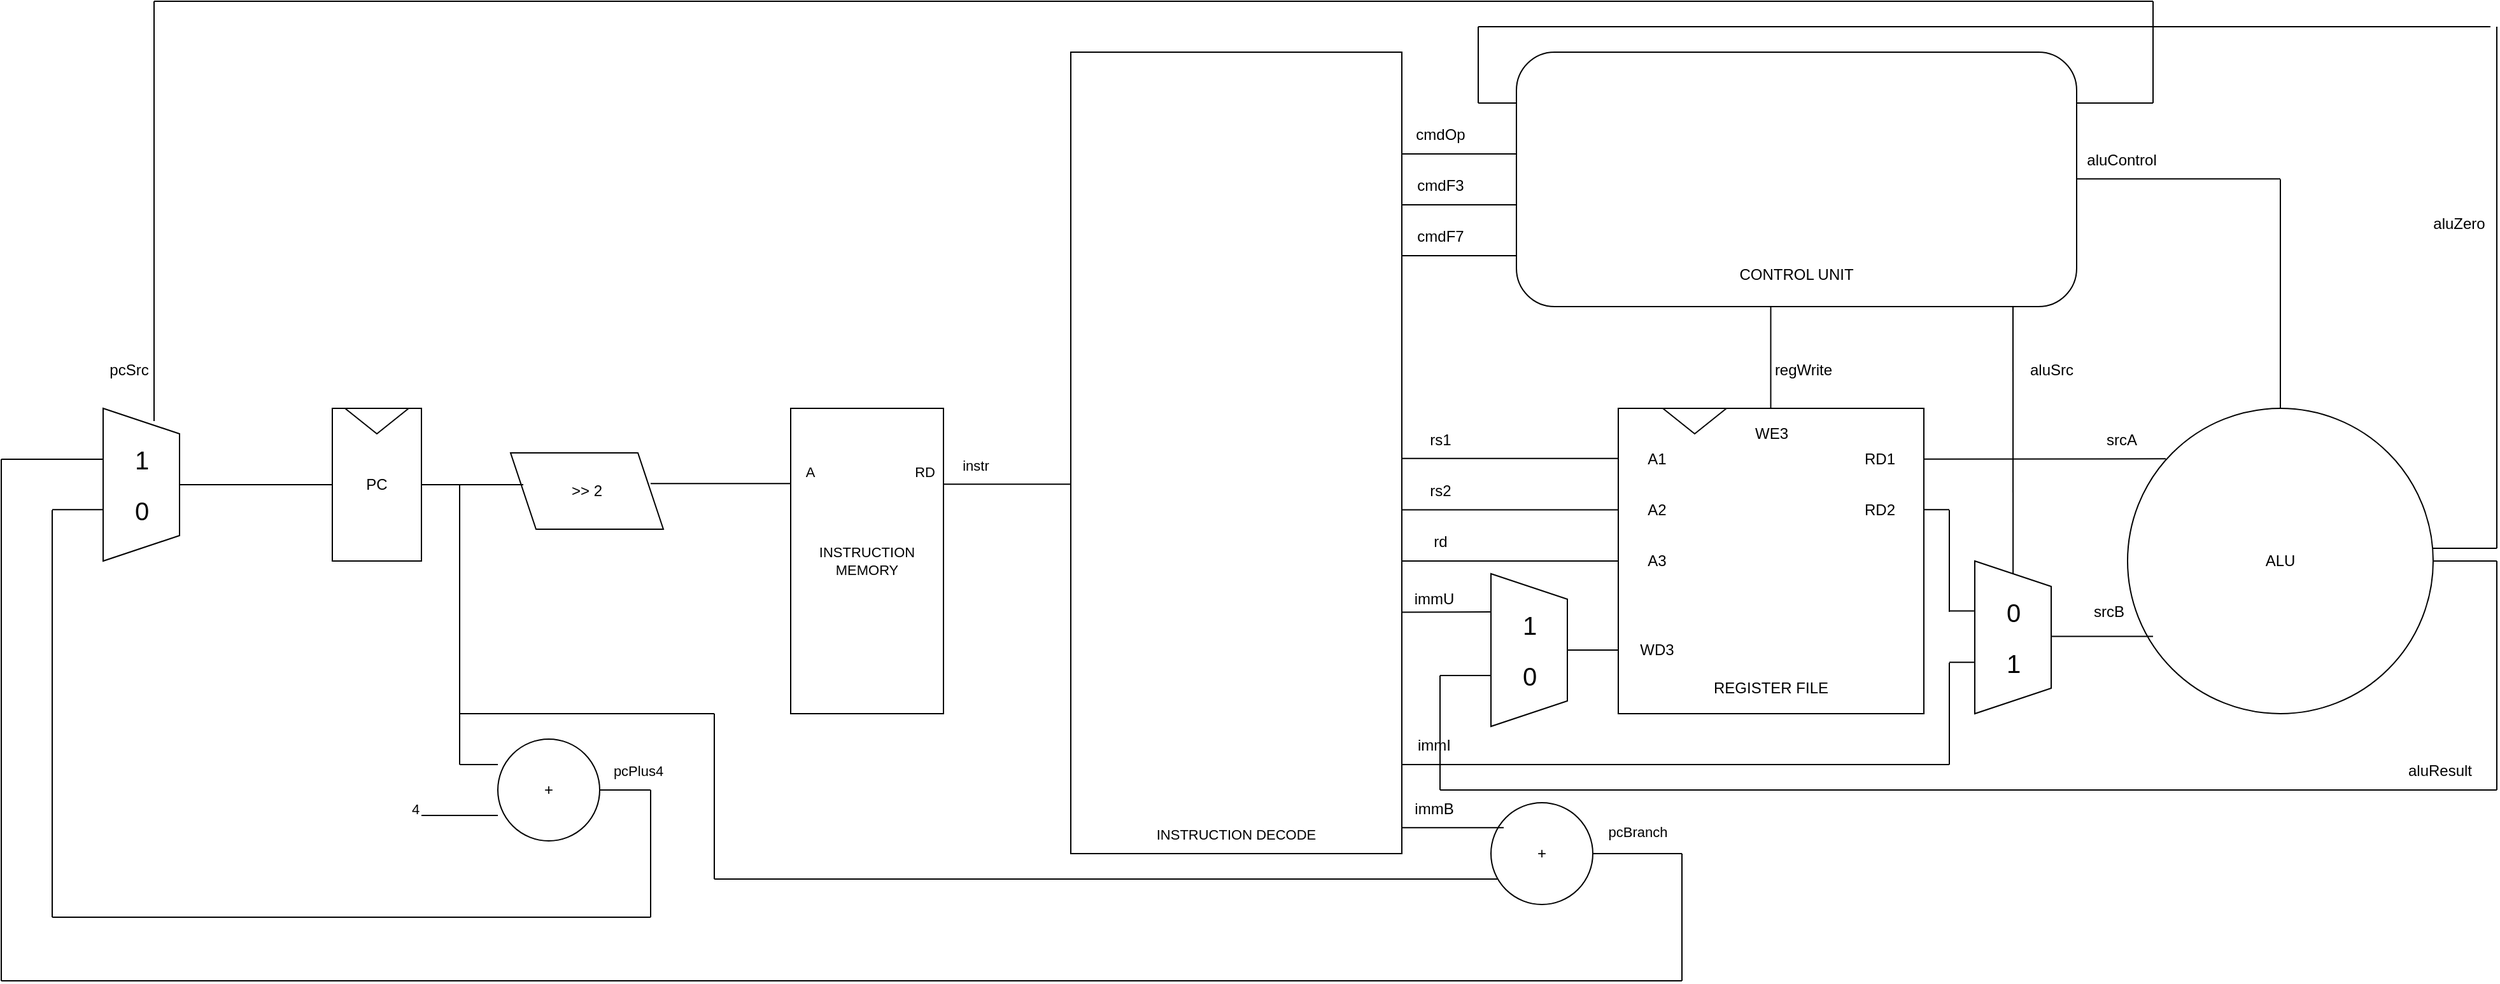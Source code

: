 <mxfile version="21.2.9" type="device">
  <diagram name="Page-1" id="wmM0MHeouTX-nWKgQQLS">
    <mxGraphModel dx="1593" dy="1993" grid="1" gridSize="10" guides="1" tooltips="1" connect="1" arrows="1" fold="1" page="1" pageScale="1" pageWidth="850" pageHeight="1100" math="0" shadow="0">
      <root>
        <mxCell id="0" />
        <mxCell id="1" parent="0" />
        <mxCell id="tAqHpgGF29QeRpSOcUTc-36" value="INSTRUCTION DECODE" style="rounded=0;whiteSpace=wrap;html=1;fontFamily=Helvetica;fontSize=11;fontColor=default;spacingBottom=-600;" parent="1" vertex="1">
          <mxGeometry x="880" y="-40" width="260" height="630" as="geometry" />
        </mxCell>
        <mxCell id="tAqHpgGF29QeRpSOcUTc-1" value="" style="shape=trapezoid;perimeter=trapezoidPerimeter;whiteSpace=wrap;html=1;fixedSize=1;rotation=90;" parent="1" vertex="1">
          <mxGeometry x="90" y="270" width="120" height="60" as="geometry" />
        </mxCell>
        <mxCell id="tAqHpgGF29QeRpSOcUTc-2" value="&lt;font style=&quot;font-size: 20px;&quot;&gt;0&lt;/font&gt;" style="text;html=1;align=center;verticalAlign=middle;resizable=0;points=[];autosize=1;strokeColor=none;fillColor=none;" parent="1" vertex="1">
          <mxGeometry x="135" y="300" width="30" height="40" as="geometry" />
        </mxCell>
        <mxCell id="tAqHpgGF29QeRpSOcUTc-3" value="&lt;font style=&quot;font-size: 20px;&quot;&gt;1&lt;/font&gt;" style="text;html=1;align=center;verticalAlign=middle;resizable=0;points=[];autosize=1;strokeColor=none;fillColor=none;" parent="1" vertex="1">
          <mxGeometry x="135" y="260" width="30" height="40" as="geometry" />
        </mxCell>
        <mxCell id="tAqHpgGF29QeRpSOcUTc-4" value="PC" style="rounded=0;whiteSpace=wrap;html=1;" parent="1" vertex="1">
          <mxGeometry x="300" y="240" width="70" height="120" as="geometry" />
        </mxCell>
        <mxCell id="tAqHpgGF29QeRpSOcUTc-5" value="" style="triangle;whiteSpace=wrap;html=1;rotation=90;" parent="1" vertex="1">
          <mxGeometry x="325" y="225" width="20" height="50" as="geometry" />
        </mxCell>
        <mxCell id="tAqHpgGF29QeRpSOcUTc-6" value="&amp;gt;&amp;gt; 2" style="shape=parallelogram;perimeter=parallelogramPerimeter;whiteSpace=wrap;html=1;fixedSize=1;direction=west;flipV=1;" parent="1" vertex="1">
          <mxGeometry x="440" y="275" width="120" height="60" as="geometry" />
        </mxCell>
        <mxCell id="tAqHpgGF29QeRpSOcUTc-8" value="+" style="ellipse;whiteSpace=wrap;html=1;aspect=fixed;" parent="1" vertex="1">
          <mxGeometry x="430" y="500" width="80" height="80" as="geometry" />
        </mxCell>
        <mxCell id="tAqHpgGF29QeRpSOcUTc-9" value="" style="endArrow=none;html=1;rounded=0;movable=1;resizable=1;rotatable=1;deletable=1;editable=1;locked=0;connectable=1;" parent="1" edge="1">
          <mxGeometry width="50" height="50" relative="1" as="geometry">
            <mxPoint x="180" y="300" as="sourcePoint" />
            <mxPoint x="300" y="300" as="targetPoint" />
          </mxGeometry>
        </mxCell>
        <mxCell id="tAqHpgGF29QeRpSOcUTc-10" value="" style="endArrow=none;html=1;rounded=0;movable=1;resizable=1;rotatable=1;deletable=1;editable=1;locked=0;connectable=1;" parent="1" edge="1">
          <mxGeometry width="50" height="50" relative="1" as="geometry">
            <mxPoint x="370" y="300" as="sourcePoint" />
            <mxPoint x="450" y="300" as="targetPoint" />
          </mxGeometry>
        </mxCell>
        <mxCell id="tAqHpgGF29QeRpSOcUTc-11" value="" style="endArrow=none;html=1;rounded=0;labelBackgroundColor=default;strokeColor=default;fontFamily=Helvetica;fontSize=11;fontColor=default;shape=connector;" parent="1" edge="1">
          <mxGeometry width="50" height="50" relative="1" as="geometry">
            <mxPoint x="370" y="560" as="sourcePoint" />
            <mxPoint x="430" y="560" as="targetPoint" />
          </mxGeometry>
        </mxCell>
        <mxCell id="tAqHpgGF29QeRpSOcUTc-12" value="4" style="text;html=1;align=center;verticalAlign=middle;resizable=0;points=[];autosize=1;strokeColor=none;fillColor=none;fontSize=11;fontFamily=Helvetica;fontColor=default;" parent="1" vertex="1">
          <mxGeometry x="350" y="540" width="30" height="30" as="geometry" />
        </mxCell>
        <mxCell id="tAqHpgGF29QeRpSOcUTc-13" value="" style="endArrow=none;html=1;rounded=0;labelBackgroundColor=default;strokeColor=default;fontFamily=Helvetica;fontSize=11;fontColor=default;shape=connector;" parent="1" edge="1">
          <mxGeometry width="50" height="50" relative="1" as="geometry">
            <mxPoint x="400" y="520" as="sourcePoint" />
            <mxPoint x="400" y="300" as="targetPoint" />
          </mxGeometry>
        </mxCell>
        <mxCell id="tAqHpgGF29QeRpSOcUTc-14" value="" style="endArrow=none;html=1;rounded=0;labelBackgroundColor=default;strokeColor=default;fontFamily=Helvetica;fontSize=11;fontColor=default;shape=connector;" parent="1" edge="1">
          <mxGeometry width="50" height="50" relative="1" as="geometry">
            <mxPoint x="400" y="520" as="sourcePoint" />
            <mxPoint x="430" y="520" as="targetPoint" />
          </mxGeometry>
        </mxCell>
        <mxCell id="tAqHpgGF29QeRpSOcUTc-15" value="" style="endArrow=none;html=1;rounded=0;labelBackgroundColor=default;strokeColor=default;fontFamily=Helvetica;fontSize=11;fontColor=default;shape=connector;" parent="1" edge="1">
          <mxGeometry width="50" height="50" relative="1" as="geometry">
            <mxPoint x="510" y="540" as="sourcePoint" />
            <mxPoint x="550" y="540" as="targetPoint" />
          </mxGeometry>
        </mxCell>
        <mxCell id="tAqHpgGF29QeRpSOcUTc-16" value="" style="endArrow=none;html=1;rounded=0;labelBackgroundColor=default;strokeColor=default;fontFamily=Helvetica;fontSize=11;fontColor=default;shape=connector;" parent="1" edge="1">
          <mxGeometry width="50" height="50" relative="1" as="geometry">
            <mxPoint x="80" y="319.66" as="sourcePoint" />
            <mxPoint x="120" y="319.66" as="targetPoint" />
          </mxGeometry>
        </mxCell>
        <mxCell id="tAqHpgGF29QeRpSOcUTc-17" value="" style="endArrow=none;html=1;rounded=0;labelBackgroundColor=default;strokeColor=default;fontFamily=Helvetica;fontSize=11;fontColor=default;shape=connector;" parent="1" edge="1">
          <mxGeometry width="50" height="50" relative="1" as="geometry">
            <mxPoint x="80" y="640" as="sourcePoint" />
            <mxPoint x="80" y="320" as="targetPoint" />
          </mxGeometry>
        </mxCell>
        <mxCell id="tAqHpgGF29QeRpSOcUTc-18" value="" style="endArrow=none;html=1;rounded=0;labelBackgroundColor=default;strokeColor=default;fontFamily=Helvetica;fontSize=11;fontColor=default;shape=connector;" parent="1" edge="1">
          <mxGeometry width="50" height="50" relative="1" as="geometry">
            <mxPoint x="550" y="640" as="sourcePoint" />
            <mxPoint x="550" y="540" as="targetPoint" />
          </mxGeometry>
        </mxCell>
        <mxCell id="tAqHpgGF29QeRpSOcUTc-19" value="" style="endArrow=none;html=1;rounded=0;labelBackgroundColor=default;strokeColor=default;fontFamily=Helvetica;fontSize=11;fontColor=default;shape=connector;" parent="1" edge="1">
          <mxGeometry width="50" height="50" relative="1" as="geometry">
            <mxPoint x="80" y="640" as="sourcePoint" />
            <mxPoint x="550" y="640" as="targetPoint" />
          </mxGeometry>
        </mxCell>
        <mxCell id="tAqHpgGF29QeRpSOcUTc-20" value="" style="endArrow=none;html=1;rounded=0;labelBackgroundColor=default;strokeColor=default;fontFamily=Helvetica;fontSize=11;fontColor=default;shape=connector;" parent="1" edge="1">
          <mxGeometry width="50" height="50" relative="1" as="geometry">
            <mxPoint x="400" y="480" as="sourcePoint" />
            <mxPoint x="600" y="480" as="targetPoint" />
          </mxGeometry>
        </mxCell>
        <mxCell id="tAqHpgGF29QeRpSOcUTc-21" value="" style="endArrow=none;html=1;rounded=0;labelBackgroundColor=default;strokeColor=default;fontFamily=Helvetica;fontSize=11;fontColor=default;shape=connector;" parent="1" edge="1">
          <mxGeometry width="50" height="50" relative="1" as="geometry">
            <mxPoint x="600" y="610" as="sourcePoint" />
            <mxPoint x="600" y="480" as="targetPoint" />
          </mxGeometry>
        </mxCell>
        <mxCell id="tAqHpgGF29QeRpSOcUTc-22" value="" style="endArrow=none;html=1;rounded=0;labelBackgroundColor=default;strokeColor=default;fontFamily=Helvetica;fontSize=11;fontColor=default;shape=connector;" parent="1" edge="1">
          <mxGeometry width="50" height="50" relative="1" as="geometry">
            <mxPoint x="600" y="610" as="sourcePoint" />
            <mxPoint x="1220" y="610" as="targetPoint" />
          </mxGeometry>
        </mxCell>
        <mxCell id="tAqHpgGF29QeRpSOcUTc-24" value="+" style="ellipse;whiteSpace=wrap;html=1;aspect=fixed;" parent="1" vertex="1">
          <mxGeometry x="1210" y="550" width="80" height="80" as="geometry" />
        </mxCell>
        <mxCell id="tAqHpgGF29QeRpSOcUTc-25" value="pcPlus4" style="text;html=1;align=center;verticalAlign=middle;resizable=0;points=[];autosize=1;strokeColor=none;fillColor=none;fontSize=11;fontFamily=Helvetica;fontColor=default;" parent="1" vertex="1">
          <mxGeometry x="510" y="510" width="60" height="30" as="geometry" />
        </mxCell>
        <mxCell id="tAqHpgGF29QeRpSOcUTc-26" value="" style="endArrow=none;html=1;rounded=0;labelBackgroundColor=default;strokeColor=default;fontFamily=Helvetica;fontSize=11;fontColor=default;shape=connector;" parent="1" edge="1">
          <mxGeometry width="50" height="50" relative="1" as="geometry">
            <mxPoint x="1290" y="590" as="sourcePoint" />
            <mxPoint x="1360" y="590" as="targetPoint" />
          </mxGeometry>
        </mxCell>
        <mxCell id="tAqHpgGF29QeRpSOcUTc-27" value="" style="endArrow=none;html=1;rounded=0;labelBackgroundColor=default;strokeColor=default;fontFamily=Helvetica;fontSize=11;fontColor=default;shape=connector;" parent="1" edge="1">
          <mxGeometry width="50" height="50" relative="1" as="geometry">
            <mxPoint x="40" y="690" as="sourcePoint" />
            <mxPoint x="1360" y="690" as="targetPoint" />
          </mxGeometry>
        </mxCell>
        <mxCell id="tAqHpgGF29QeRpSOcUTc-28" value="" style="endArrow=none;html=1;rounded=0;labelBackgroundColor=default;strokeColor=default;fontFamily=Helvetica;fontSize=11;fontColor=default;shape=connector;" parent="1" edge="1">
          <mxGeometry width="50" height="50" relative="1" as="geometry">
            <mxPoint x="1360" y="690" as="sourcePoint" />
            <mxPoint x="1360" y="590" as="targetPoint" />
          </mxGeometry>
        </mxCell>
        <mxCell id="tAqHpgGF29QeRpSOcUTc-29" value="" style="endArrow=none;html=1;rounded=0;labelBackgroundColor=default;strokeColor=default;fontFamily=Helvetica;fontSize=11;fontColor=default;shape=connector;" parent="1" edge="1">
          <mxGeometry width="50" height="50" relative="1" as="geometry">
            <mxPoint x="40" y="690" as="sourcePoint" />
            <mxPoint x="40" y="280" as="targetPoint" />
          </mxGeometry>
        </mxCell>
        <mxCell id="tAqHpgGF29QeRpSOcUTc-30" value="" style="endArrow=none;html=1;rounded=0;labelBackgroundColor=default;strokeColor=default;fontFamily=Helvetica;fontSize=11;fontColor=default;shape=connector;" parent="1" edge="1">
          <mxGeometry width="50" height="50" relative="1" as="geometry">
            <mxPoint x="40" y="280" as="sourcePoint" />
            <mxPoint x="120" y="280" as="targetPoint" />
          </mxGeometry>
        </mxCell>
        <mxCell id="tAqHpgGF29QeRpSOcUTc-31" value="pcBranch" style="text;html=1;align=center;verticalAlign=middle;resizable=0;points=[];autosize=1;strokeColor=none;fillColor=none;fontSize=11;fontFamily=Helvetica;fontColor=default;" parent="1" vertex="1">
          <mxGeometry x="1290" y="558" width="70" height="30" as="geometry" />
        </mxCell>
        <mxCell id="tAqHpgGF29QeRpSOcUTc-32" value="INSTRUCTION MEMORY" style="rounded=0;whiteSpace=wrap;html=1;fontFamily=Helvetica;fontSize=11;fontColor=default;" parent="1" vertex="1">
          <mxGeometry x="660" y="240" width="120" height="240" as="geometry" />
        </mxCell>
        <mxCell id="tAqHpgGF29QeRpSOcUTc-33" value="A" style="text;html=1;align=center;verticalAlign=middle;resizable=0;points=[];autosize=1;strokeColor=none;fillColor=none;fontSize=11;fontFamily=Helvetica;fontColor=default;" parent="1" vertex="1">
          <mxGeometry x="660" y="275" width="30" height="30" as="geometry" />
        </mxCell>
        <mxCell id="tAqHpgGF29QeRpSOcUTc-34" value="RD" style="text;html=1;align=center;verticalAlign=middle;resizable=0;points=[];autosize=1;strokeColor=none;fillColor=none;fontSize=11;fontFamily=Helvetica;fontColor=default;" parent="1" vertex="1">
          <mxGeometry x="745" y="275" width="40" height="30" as="geometry" />
        </mxCell>
        <mxCell id="tAqHpgGF29QeRpSOcUTc-35" value="" style="endArrow=none;html=1;rounded=0;labelBackgroundColor=default;strokeColor=default;fontFamily=Helvetica;fontSize=11;fontColor=default;shape=connector;" parent="1" edge="1">
          <mxGeometry width="50" height="50" relative="1" as="geometry">
            <mxPoint x="550" y="299.17" as="sourcePoint" />
            <mxPoint x="660" y="299.17" as="targetPoint" />
          </mxGeometry>
        </mxCell>
        <mxCell id="tAqHpgGF29QeRpSOcUTc-38" value="" style="endArrow=none;html=1;rounded=0;labelBackgroundColor=default;strokeColor=default;fontFamily=Helvetica;fontSize=11;fontColor=default;shape=connector;" parent="1" edge="1">
          <mxGeometry width="50" height="50" relative="1" as="geometry">
            <mxPoint x="780" y="299.68" as="sourcePoint" />
            <mxPoint x="880" y="299.68" as="targetPoint" />
          </mxGeometry>
        </mxCell>
        <mxCell id="tAqHpgGF29QeRpSOcUTc-39" value="instr" style="text;html=1;align=center;verticalAlign=middle;resizable=0;points=[];autosize=1;strokeColor=none;fillColor=none;fontSize=11;fontFamily=Helvetica;fontColor=default;" parent="1" vertex="1">
          <mxGeometry x="785" y="270" width="40" height="30" as="geometry" />
        </mxCell>
        <mxCell id="tAqHpgGF29QeRpSOcUTc-42" value="" style="endArrow=none;html=1;rounded=0;labelBackgroundColor=default;strokeColor=default;fontFamily=Helvetica;fontSize=11;fontColor=default;shape=connector;" parent="1" edge="1">
          <mxGeometry width="50" height="50" relative="1" as="geometry">
            <mxPoint x="1140" y="569.58" as="sourcePoint" />
            <mxPoint x="1220" y="569.58" as="targetPoint" />
          </mxGeometry>
        </mxCell>
        <mxCell id="SXYv1v4Vk7ZWwAZWmI2W-1" value="immB" style="text;html=1;align=center;verticalAlign=middle;resizable=0;points=[];autosize=1;strokeColor=none;fillColor=none;" vertex="1" parent="1">
          <mxGeometry x="1140" y="540" width="50" height="30" as="geometry" />
        </mxCell>
        <mxCell id="SXYv1v4Vk7ZWwAZWmI2W-2" value="" style="endArrow=none;html=1;rounded=0;" edge="1" parent="1" target="tAqHpgGF29QeRpSOcUTc-36">
          <mxGeometry width="50" height="50" relative="1" as="geometry">
            <mxPoint x="880" y="300" as="sourcePoint" />
            <mxPoint x="930" y="250" as="targetPoint" />
          </mxGeometry>
        </mxCell>
        <mxCell id="SXYv1v4Vk7ZWwAZWmI2W-4" value="REGISTER FILE" style="whiteSpace=wrap;html=1;aspect=fixed;spacingBottom=-200;" vertex="1" parent="1">
          <mxGeometry x="1310" y="240" width="240" height="240" as="geometry" />
        </mxCell>
        <mxCell id="SXYv1v4Vk7ZWwAZWmI2W-5" value="" style="shape=trapezoid;perimeter=trapezoidPerimeter;whiteSpace=wrap;html=1;fixedSize=1;rotation=90;" vertex="1" parent="1">
          <mxGeometry x="1180" y="400" width="120" height="60" as="geometry" />
        </mxCell>
        <mxCell id="SXYv1v4Vk7ZWwAZWmI2W-6" value="&lt;font style=&quot;font-size: 20px;&quot;&gt;0&lt;/font&gt;" style="text;html=1;align=center;verticalAlign=middle;resizable=0;points=[];autosize=1;strokeColor=none;fillColor=none;" vertex="1" parent="1">
          <mxGeometry x="1225" y="430" width="30" height="40" as="geometry" />
        </mxCell>
        <mxCell id="SXYv1v4Vk7ZWwAZWmI2W-7" value="&lt;font style=&quot;font-size: 20px;&quot;&gt;1&lt;/font&gt;" style="text;html=1;align=center;verticalAlign=middle;resizable=0;points=[];autosize=1;strokeColor=none;fillColor=none;" vertex="1" parent="1">
          <mxGeometry x="1225" y="390" width="30" height="40" as="geometry" />
        </mxCell>
        <mxCell id="SXYv1v4Vk7ZWwAZWmI2W-8" value="WD3" style="text;html=1;align=center;verticalAlign=middle;resizable=0;points=[];autosize=1;strokeColor=none;fillColor=none;" vertex="1" parent="1">
          <mxGeometry x="1315" y="415" width="50" height="30" as="geometry" />
        </mxCell>
        <mxCell id="SXYv1v4Vk7ZWwAZWmI2W-9" value="A1" style="text;html=1;align=center;verticalAlign=middle;resizable=0;points=[];autosize=1;strokeColor=none;fillColor=none;" vertex="1" parent="1">
          <mxGeometry x="1320" y="265" width="40" height="30" as="geometry" />
        </mxCell>
        <mxCell id="SXYv1v4Vk7ZWwAZWmI2W-10" value="A2" style="text;html=1;align=center;verticalAlign=middle;resizable=0;points=[];autosize=1;strokeColor=none;fillColor=none;" vertex="1" parent="1">
          <mxGeometry x="1320" y="305" width="40" height="30" as="geometry" />
        </mxCell>
        <mxCell id="SXYv1v4Vk7ZWwAZWmI2W-11" value="A3" style="text;html=1;align=center;verticalAlign=middle;resizable=0;points=[];autosize=1;strokeColor=none;fillColor=none;" vertex="1" parent="1">
          <mxGeometry x="1320" y="345" width="40" height="30" as="geometry" />
        </mxCell>
        <mxCell id="SXYv1v4Vk7ZWwAZWmI2W-12" value="" style="triangle;whiteSpace=wrap;html=1;rotation=90;" vertex="1" parent="1">
          <mxGeometry x="1360" y="225" width="20" height="50" as="geometry" />
        </mxCell>
        <mxCell id="SXYv1v4Vk7ZWwAZWmI2W-13" value="RD1" style="text;html=1;align=center;verticalAlign=middle;resizable=0;points=[];autosize=1;strokeColor=none;fillColor=none;" vertex="1" parent="1">
          <mxGeometry x="1490" y="265" width="50" height="30" as="geometry" />
        </mxCell>
        <mxCell id="SXYv1v4Vk7ZWwAZWmI2W-14" value="RD2" style="text;html=1;align=center;verticalAlign=middle;resizable=0;points=[];autosize=1;strokeColor=none;fillColor=none;" vertex="1" parent="1">
          <mxGeometry x="1490" y="305" width="50" height="30" as="geometry" />
        </mxCell>
        <mxCell id="SXYv1v4Vk7ZWwAZWmI2W-15" value="WE3" style="text;html=1;align=center;verticalAlign=middle;resizable=0;points=[];autosize=1;strokeColor=none;fillColor=none;" vertex="1" parent="1">
          <mxGeometry x="1405" y="245" width="50" height="30" as="geometry" />
        </mxCell>
        <mxCell id="SXYv1v4Vk7ZWwAZWmI2W-16" value="" style="endArrow=none;html=1;rounded=0;" edge="1" parent="1">
          <mxGeometry width="50" height="50" relative="1" as="geometry">
            <mxPoint x="1270" y="430" as="sourcePoint" />
            <mxPoint x="1310" y="430" as="targetPoint" />
          </mxGeometry>
        </mxCell>
        <mxCell id="SXYv1v4Vk7ZWwAZWmI2W-17" value="ALU" style="ellipse;whiteSpace=wrap;html=1;aspect=fixed;" vertex="1" parent="1">
          <mxGeometry x="1710" y="240" width="240" height="240" as="geometry" />
        </mxCell>
        <mxCell id="SXYv1v4Vk7ZWwAZWmI2W-18" value="" style="shape=trapezoid;perimeter=trapezoidPerimeter;whiteSpace=wrap;html=1;fixedSize=1;rotation=90;" vertex="1" parent="1">
          <mxGeometry x="1560" y="390" width="120" height="60" as="geometry" />
        </mxCell>
        <mxCell id="SXYv1v4Vk7ZWwAZWmI2W-19" value="&lt;font style=&quot;font-size: 20px;&quot;&gt;1&lt;/font&gt;" style="text;html=1;align=center;verticalAlign=middle;resizable=0;points=[];autosize=1;strokeColor=none;fillColor=none;" vertex="1" parent="1">
          <mxGeometry x="1605" y="420" width="30" height="40" as="geometry" />
        </mxCell>
        <mxCell id="SXYv1v4Vk7ZWwAZWmI2W-20" value="&lt;font style=&quot;font-size: 20px;&quot;&gt;0&lt;/font&gt;" style="text;html=1;align=center;verticalAlign=middle;resizable=0;points=[];autosize=1;strokeColor=none;fillColor=none;" vertex="1" parent="1">
          <mxGeometry x="1605" y="380" width="30" height="40" as="geometry" />
        </mxCell>
        <mxCell id="SXYv1v4Vk7ZWwAZWmI2W-21" value="CONTROL UNIT" style="rounded=1;whiteSpace=wrap;html=1;spacingBottom=-150;" vertex="1" parent="1">
          <mxGeometry x="1230" y="-40" width="440" height="200" as="geometry" />
        </mxCell>
        <mxCell id="SXYv1v4Vk7ZWwAZWmI2W-22" value="" style="endArrow=none;html=1;rounded=0;" edge="1" parent="1">
          <mxGeometry width="50" height="50" relative="1" as="geometry">
            <mxPoint x="1670" as="sourcePoint" />
            <mxPoint x="1730" as="targetPoint" />
          </mxGeometry>
        </mxCell>
        <mxCell id="SXYv1v4Vk7ZWwAZWmI2W-23" value="" style="endArrow=none;html=1;rounded=0;" edge="1" parent="1">
          <mxGeometry width="50" height="50" relative="1" as="geometry">
            <mxPoint x="1730" as="sourcePoint" />
            <mxPoint x="1730" y="-80" as="targetPoint" />
          </mxGeometry>
        </mxCell>
        <mxCell id="SXYv1v4Vk7ZWwAZWmI2W-24" value="" style="endArrow=none;html=1;rounded=0;" edge="1" parent="1">
          <mxGeometry width="50" height="50" relative="1" as="geometry">
            <mxPoint x="160" y="-80" as="sourcePoint" />
            <mxPoint x="1730" y="-80" as="targetPoint" />
          </mxGeometry>
        </mxCell>
        <mxCell id="SXYv1v4Vk7ZWwAZWmI2W-25" value="" style="endArrow=none;html=1;rounded=0;" edge="1" parent="1">
          <mxGeometry width="50" height="50" relative="1" as="geometry">
            <mxPoint x="160" y="250" as="sourcePoint" />
            <mxPoint x="160" y="-80" as="targetPoint" />
          </mxGeometry>
        </mxCell>
        <mxCell id="SXYv1v4Vk7ZWwAZWmI2W-26" value="pcSrc" style="text;html=1;align=center;verticalAlign=middle;resizable=0;points=[];autosize=1;strokeColor=none;fillColor=none;" vertex="1" parent="1">
          <mxGeometry x="115" y="195" width="50" height="30" as="geometry" />
        </mxCell>
        <mxCell id="SXYv1v4Vk7ZWwAZWmI2W-27" value="" style="endArrow=none;html=1;rounded=0;" edge="1" parent="1">
          <mxGeometry width="50" height="50" relative="1" as="geometry">
            <mxPoint x="1570" y="399.29" as="sourcePoint" />
            <mxPoint x="1590" y="399.29" as="targetPoint" />
          </mxGeometry>
        </mxCell>
        <mxCell id="SXYv1v4Vk7ZWwAZWmI2W-28" value="" style="endArrow=none;html=1;rounded=0;" edge="1" parent="1">
          <mxGeometry width="50" height="50" relative="1" as="geometry">
            <mxPoint x="1570" y="400" as="sourcePoint" />
            <mxPoint x="1570" y="320" as="targetPoint" />
          </mxGeometry>
        </mxCell>
        <mxCell id="SXYv1v4Vk7ZWwAZWmI2W-29" value="" style="endArrow=none;html=1;rounded=0;" edge="1" parent="1">
          <mxGeometry width="50" height="50" relative="1" as="geometry">
            <mxPoint x="1550" y="319.63" as="sourcePoint" />
            <mxPoint x="1570" y="319.63" as="targetPoint" />
          </mxGeometry>
        </mxCell>
        <mxCell id="SXYv1v4Vk7ZWwAZWmI2W-30" value="" style="endArrow=none;html=1;rounded=0;" edge="1" parent="1">
          <mxGeometry width="50" height="50" relative="1" as="geometry">
            <mxPoint x="1550" y="279.89" as="sourcePoint" />
            <mxPoint x="1740" y="279.63" as="targetPoint" />
          </mxGeometry>
        </mxCell>
        <mxCell id="SXYv1v4Vk7ZWwAZWmI2W-31" value="" style="endArrow=none;html=1;rounded=0;" edge="1" parent="1">
          <mxGeometry width="50" height="50" relative="1" as="geometry">
            <mxPoint x="1650" y="419.29" as="sourcePoint" />
            <mxPoint x="1730" y="419.29" as="targetPoint" />
          </mxGeometry>
        </mxCell>
        <mxCell id="SXYv1v4Vk7ZWwAZWmI2W-32" value="" style="endArrow=none;html=1;rounded=0;" edge="1" parent="1">
          <mxGeometry width="50" height="50" relative="1" as="geometry">
            <mxPoint x="1570" y="439.64" as="sourcePoint" />
            <mxPoint x="1590" y="439.64" as="targetPoint" />
          </mxGeometry>
        </mxCell>
        <mxCell id="SXYv1v4Vk7ZWwAZWmI2W-33" value="" style="endArrow=none;html=1;rounded=0;" edge="1" parent="1">
          <mxGeometry width="50" height="50" relative="1" as="geometry">
            <mxPoint x="1570" y="520" as="sourcePoint" />
            <mxPoint x="1570" y="440" as="targetPoint" />
          </mxGeometry>
        </mxCell>
        <mxCell id="SXYv1v4Vk7ZWwAZWmI2W-34" value="" style="endArrow=none;html=1;rounded=0;" edge="1" parent="1">
          <mxGeometry width="50" height="50" relative="1" as="geometry">
            <mxPoint x="1140" y="520" as="sourcePoint" />
            <mxPoint x="1570" y="520" as="targetPoint" />
          </mxGeometry>
        </mxCell>
        <mxCell id="SXYv1v4Vk7ZWwAZWmI2W-35" value="immI" style="text;html=1;align=center;verticalAlign=middle;resizable=0;points=[];autosize=1;strokeColor=none;fillColor=none;" vertex="1" parent="1">
          <mxGeometry x="1140" y="490" width="50" height="30" as="geometry" />
        </mxCell>
        <mxCell id="SXYv1v4Vk7ZWwAZWmI2W-36" value="" style="endArrow=none;html=1;rounded=0;" edge="1" parent="1">
          <mxGeometry width="50" height="50" relative="1" as="geometry">
            <mxPoint x="1950" y="360" as="sourcePoint" />
            <mxPoint x="2000" y="360" as="targetPoint" />
          </mxGeometry>
        </mxCell>
        <mxCell id="SXYv1v4Vk7ZWwAZWmI2W-37" value="" style="endArrow=none;html=1;rounded=0;" edge="1" parent="1">
          <mxGeometry width="50" height="50" relative="1" as="geometry">
            <mxPoint x="2000" y="540" as="sourcePoint" />
            <mxPoint x="2000" y="360" as="targetPoint" />
          </mxGeometry>
        </mxCell>
        <mxCell id="SXYv1v4Vk7ZWwAZWmI2W-38" value="" style="endArrow=none;html=1;rounded=0;" edge="1" parent="1">
          <mxGeometry width="50" height="50" relative="1" as="geometry">
            <mxPoint x="1170" y="540" as="sourcePoint" />
            <mxPoint x="2000" y="540" as="targetPoint" />
          </mxGeometry>
        </mxCell>
        <mxCell id="SXYv1v4Vk7ZWwAZWmI2W-39" value="" style="endArrow=none;html=1;rounded=0;" edge="1" parent="1">
          <mxGeometry width="50" height="50" relative="1" as="geometry">
            <mxPoint x="1170" y="540" as="sourcePoint" />
            <mxPoint x="1170" y="450" as="targetPoint" />
          </mxGeometry>
        </mxCell>
        <mxCell id="SXYv1v4Vk7ZWwAZWmI2W-40" value="" style="endArrow=none;html=1;rounded=0;" edge="1" parent="1">
          <mxGeometry width="50" height="50" relative="1" as="geometry">
            <mxPoint x="1170" y="450" as="sourcePoint" />
            <mxPoint x="1210" y="450" as="targetPoint" />
          </mxGeometry>
        </mxCell>
        <mxCell id="SXYv1v4Vk7ZWwAZWmI2W-41" value="&lt;div&gt;aluResult&lt;/div&gt;" style="text;html=1;align=center;verticalAlign=middle;resizable=0;points=[];autosize=1;strokeColor=none;fillColor=none;" vertex="1" parent="1">
          <mxGeometry x="1920" y="510" width="70" height="30" as="geometry" />
        </mxCell>
        <mxCell id="SXYv1v4Vk7ZWwAZWmI2W-42" value="" style="endArrow=none;html=1;rounded=0;" edge="1" parent="1">
          <mxGeometry width="50" height="50" relative="1" as="geometry">
            <mxPoint x="1140" y="400.26" as="sourcePoint" />
            <mxPoint x="1210" y="400" as="targetPoint" />
          </mxGeometry>
        </mxCell>
        <mxCell id="SXYv1v4Vk7ZWwAZWmI2W-43" value="immU" style="text;html=1;align=center;verticalAlign=middle;resizable=0;points=[];autosize=1;strokeColor=none;fillColor=none;" vertex="1" parent="1">
          <mxGeometry x="1140" y="375" width="50" height="30" as="geometry" />
        </mxCell>
        <mxCell id="SXYv1v4Vk7ZWwAZWmI2W-45" value="" style="endArrow=none;html=1;rounded=0;" edge="1" parent="1">
          <mxGeometry width="50" height="50" relative="1" as="geometry">
            <mxPoint x="1429.75" y="240" as="sourcePoint" />
            <mxPoint x="1429.75" y="160" as="targetPoint" />
          </mxGeometry>
        </mxCell>
        <mxCell id="SXYv1v4Vk7ZWwAZWmI2W-46" value="regWrite" style="text;html=1;align=center;verticalAlign=middle;resizable=0;points=[];autosize=1;strokeColor=none;fillColor=none;" vertex="1" parent="1">
          <mxGeometry x="1420" y="195" width="70" height="30" as="geometry" />
        </mxCell>
        <mxCell id="SXYv1v4Vk7ZWwAZWmI2W-47" value="" style="endArrow=none;html=1;rounded=0;" edge="1" parent="1">
          <mxGeometry width="50" height="50" relative="1" as="geometry">
            <mxPoint x="1620.07" y="370" as="sourcePoint" />
            <mxPoint x="1620" y="160" as="targetPoint" />
          </mxGeometry>
        </mxCell>
        <mxCell id="SXYv1v4Vk7ZWwAZWmI2W-48" value="aluSrc" style="text;html=1;align=center;verticalAlign=middle;resizable=0;points=[];autosize=1;strokeColor=none;fillColor=none;" vertex="1" parent="1">
          <mxGeometry x="1620" y="195" width="60" height="30" as="geometry" />
        </mxCell>
        <mxCell id="SXYv1v4Vk7ZWwAZWmI2W-49" value="srcA" style="text;html=1;align=center;verticalAlign=middle;resizable=0;points=[];autosize=1;strokeColor=none;fillColor=none;" vertex="1" parent="1">
          <mxGeometry x="1680" y="250" width="50" height="30" as="geometry" />
        </mxCell>
        <mxCell id="SXYv1v4Vk7ZWwAZWmI2W-50" value="srcB" style="text;html=1;align=center;verticalAlign=middle;resizable=0;points=[];autosize=1;strokeColor=none;fillColor=none;" vertex="1" parent="1">
          <mxGeometry x="1670" y="385" width="50" height="30" as="geometry" />
        </mxCell>
        <mxCell id="SXYv1v4Vk7ZWwAZWmI2W-52" value="" style="endArrow=none;html=1;rounded=0;" edge="1" parent="1">
          <mxGeometry width="50" height="50" relative="1" as="geometry">
            <mxPoint x="1950" y="350" as="sourcePoint" />
            <mxPoint x="2000" y="350" as="targetPoint" />
          </mxGeometry>
        </mxCell>
        <mxCell id="SXYv1v4Vk7ZWwAZWmI2W-53" value="" style="endArrow=none;html=1;rounded=0;" edge="1" parent="1">
          <mxGeometry width="50" height="50" relative="1" as="geometry">
            <mxPoint x="2000" y="350" as="sourcePoint" />
            <mxPoint x="2000" y="-60" as="targetPoint" />
          </mxGeometry>
        </mxCell>
        <mxCell id="SXYv1v4Vk7ZWwAZWmI2W-54" value="" style="endArrow=none;html=1;rounded=0;" edge="1" parent="1">
          <mxGeometry width="50" height="50" relative="1" as="geometry">
            <mxPoint x="1200" y="-60" as="sourcePoint" />
            <mxPoint x="1995" y="-60" as="targetPoint" />
          </mxGeometry>
        </mxCell>
        <mxCell id="SXYv1v4Vk7ZWwAZWmI2W-55" value="aluZero" style="text;html=1;align=center;verticalAlign=middle;resizable=0;points=[];autosize=1;strokeColor=none;fillColor=none;" vertex="1" parent="1">
          <mxGeometry x="1940" y="80" width="60" height="30" as="geometry" />
        </mxCell>
        <mxCell id="SXYv1v4Vk7ZWwAZWmI2W-56" value="" style="endArrow=none;html=1;rounded=0;" edge="1" parent="1">
          <mxGeometry width="50" height="50" relative="1" as="geometry">
            <mxPoint x="1200" as="sourcePoint" />
            <mxPoint x="1230" as="targetPoint" />
          </mxGeometry>
        </mxCell>
        <mxCell id="SXYv1v4Vk7ZWwAZWmI2W-57" value="" style="endArrow=none;html=1;rounded=0;" edge="1" parent="1">
          <mxGeometry width="50" height="50" relative="1" as="geometry">
            <mxPoint x="1200" as="sourcePoint" />
            <mxPoint x="1200" y="-60" as="targetPoint" />
          </mxGeometry>
        </mxCell>
        <mxCell id="SXYv1v4Vk7ZWwAZWmI2W-59" value="" style="endArrow=none;html=1;rounded=0;" edge="1" parent="1">
          <mxGeometry width="50" height="50" relative="1" as="geometry">
            <mxPoint x="1140" y="279.39" as="sourcePoint" />
            <mxPoint x="1310" y="279.39" as="targetPoint" />
          </mxGeometry>
        </mxCell>
        <mxCell id="SXYv1v4Vk7ZWwAZWmI2W-60" value="" style="endArrow=none;html=1;rounded=0;" edge="1" parent="1">
          <mxGeometry width="50" height="50" relative="1" as="geometry">
            <mxPoint x="1140" y="319.7" as="sourcePoint" />
            <mxPoint x="1310" y="319.7" as="targetPoint" />
          </mxGeometry>
        </mxCell>
        <mxCell id="SXYv1v4Vk7ZWwAZWmI2W-61" value="" style="endArrow=none;html=1;rounded=0;" edge="1" parent="1">
          <mxGeometry width="50" height="50" relative="1" as="geometry">
            <mxPoint x="1140" y="360" as="sourcePoint" />
            <mxPoint x="1310" y="360" as="targetPoint" />
          </mxGeometry>
        </mxCell>
        <mxCell id="SXYv1v4Vk7ZWwAZWmI2W-62" value="rs1" style="text;html=1;align=center;verticalAlign=middle;resizable=0;points=[];autosize=1;strokeColor=none;fillColor=none;" vertex="1" parent="1">
          <mxGeometry x="1150" y="250" width="40" height="30" as="geometry" />
        </mxCell>
        <mxCell id="SXYv1v4Vk7ZWwAZWmI2W-63" value="rs2" style="text;html=1;align=center;verticalAlign=middle;resizable=0;points=[];autosize=1;strokeColor=none;fillColor=none;" vertex="1" parent="1">
          <mxGeometry x="1150" y="290" width="40" height="30" as="geometry" />
        </mxCell>
        <mxCell id="SXYv1v4Vk7ZWwAZWmI2W-64" value="rd" style="text;html=1;align=center;verticalAlign=middle;resizable=0;points=[];autosize=1;strokeColor=none;fillColor=none;" vertex="1" parent="1">
          <mxGeometry x="1155" y="330" width="30" height="30" as="geometry" />
        </mxCell>
        <mxCell id="SXYv1v4Vk7ZWwAZWmI2W-65" value="" style="endArrow=none;html=1;rounded=0;" edge="1" parent="1">
          <mxGeometry width="50" height="50" relative="1" as="geometry">
            <mxPoint x="1830" y="240" as="sourcePoint" />
            <mxPoint x="1830" y="60" as="targetPoint" />
          </mxGeometry>
        </mxCell>
        <mxCell id="SXYv1v4Vk7ZWwAZWmI2W-66" value="" style="endArrow=none;html=1;rounded=0;" edge="1" parent="1">
          <mxGeometry width="50" height="50" relative="1" as="geometry">
            <mxPoint x="1670" y="59.64" as="sourcePoint" />
            <mxPoint x="1830" y="59.64" as="targetPoint" />
          </mxGeometry>
        </mxCell>
        <mxCell id="SXYv1v4Vk7ZWwAZWmI2W-67" value="aluControl" style="text;html=1;align=center;verticalAlign=middle;resizable=0;points=[];autosize=1;strokeColor=none;fillColor=none;" vertex="1" parent="1">
          <mxGeometry x="1665" y="30" width="80" height="30" as="geometry" />
        </mxCell>
        <mxCell id="SXYv1v4Vk7ZWwAZWmI2W-68" value="" style="endArrow=none;html=1;rounded=0;" edge="1" parent="1">
          <mxGeometry width="50" height="50" relative="1" as="geometry">
            <mxPoint x="1140" y="40" as="sourcePoint" />
            <mxPoint x="1230" y="40" as="targetPoint" />
          </mxGeometry>
        </mxCell>
        <mxCell id="SXYv1v4Vk7ZWwAZWmI2W-69" value="" style="endArrow=none;html=1;rounded=0;" edge="1" parent="1">
          <mxGeometry width="50" height="50" relative="1" as="geometry">
            <mxPoint x="1140" y="80" as="sourcePoint" />
            <mxPoint x="1230" y="80" as="targetPoint" />
          </mxGeometry>
        </mxCell>
        <mxCell id="SXYv1v4Vk7ZWwAZWmI2W-70" value="" style="endArrow=none;html=1;rounded=0;" edge="1" parent="1">
          <mxGeometry width="50" height="50" relative="1" as="geometry">
            <mxPoint x="1140" y="120" as="sourcePoint" />
            <mxPoint x="1230" y="120" as="targetPoint" />
          </mxGeometry>
        </mxCell>
        <mxCell id="SXYv1v4Vk7ZWwAZWmI2W-71" value="cmdOp" style="text;html=1;align=center;verticalAlign=middle;resizable=0;points=[];autosize=1;strokeColor=none;fillColor=none;" vertex="1" parent="1">
          <mxGeometry x="1140" y="10" width="60" height="30" as="geometry" />
        </mxCell>
        <mxCell id="SXYv1v4Vk7ZWwAZWmI2W-72" value="cmdF3" style="text;html=1;align=center;verticalAlign=middle;resizable=0;points=[];autosize=1;strokeColor=none;fillColor=none;" vertex="1" parent="1">
          <mxGeometry x="1140" y="50" width="60" height="30" as="geometry" />
        </mxCell>
        <mxCell id="SXYv1v4Vk7ZWwAZWmI2W-73" value="cmdF7" style="text;html=1;align=center;verticalAlign=middle;resizable=0;points=[];autosize=1;strokeColor=none;fillColor=none;" vertex="1" parent="1">
          <mxGeometry x="1140" y="90" width="60" height="30" as="geometry" />
        </mxCell>
      </root>
    </mxGraphModel>
  </diagram>
</mxfile>
